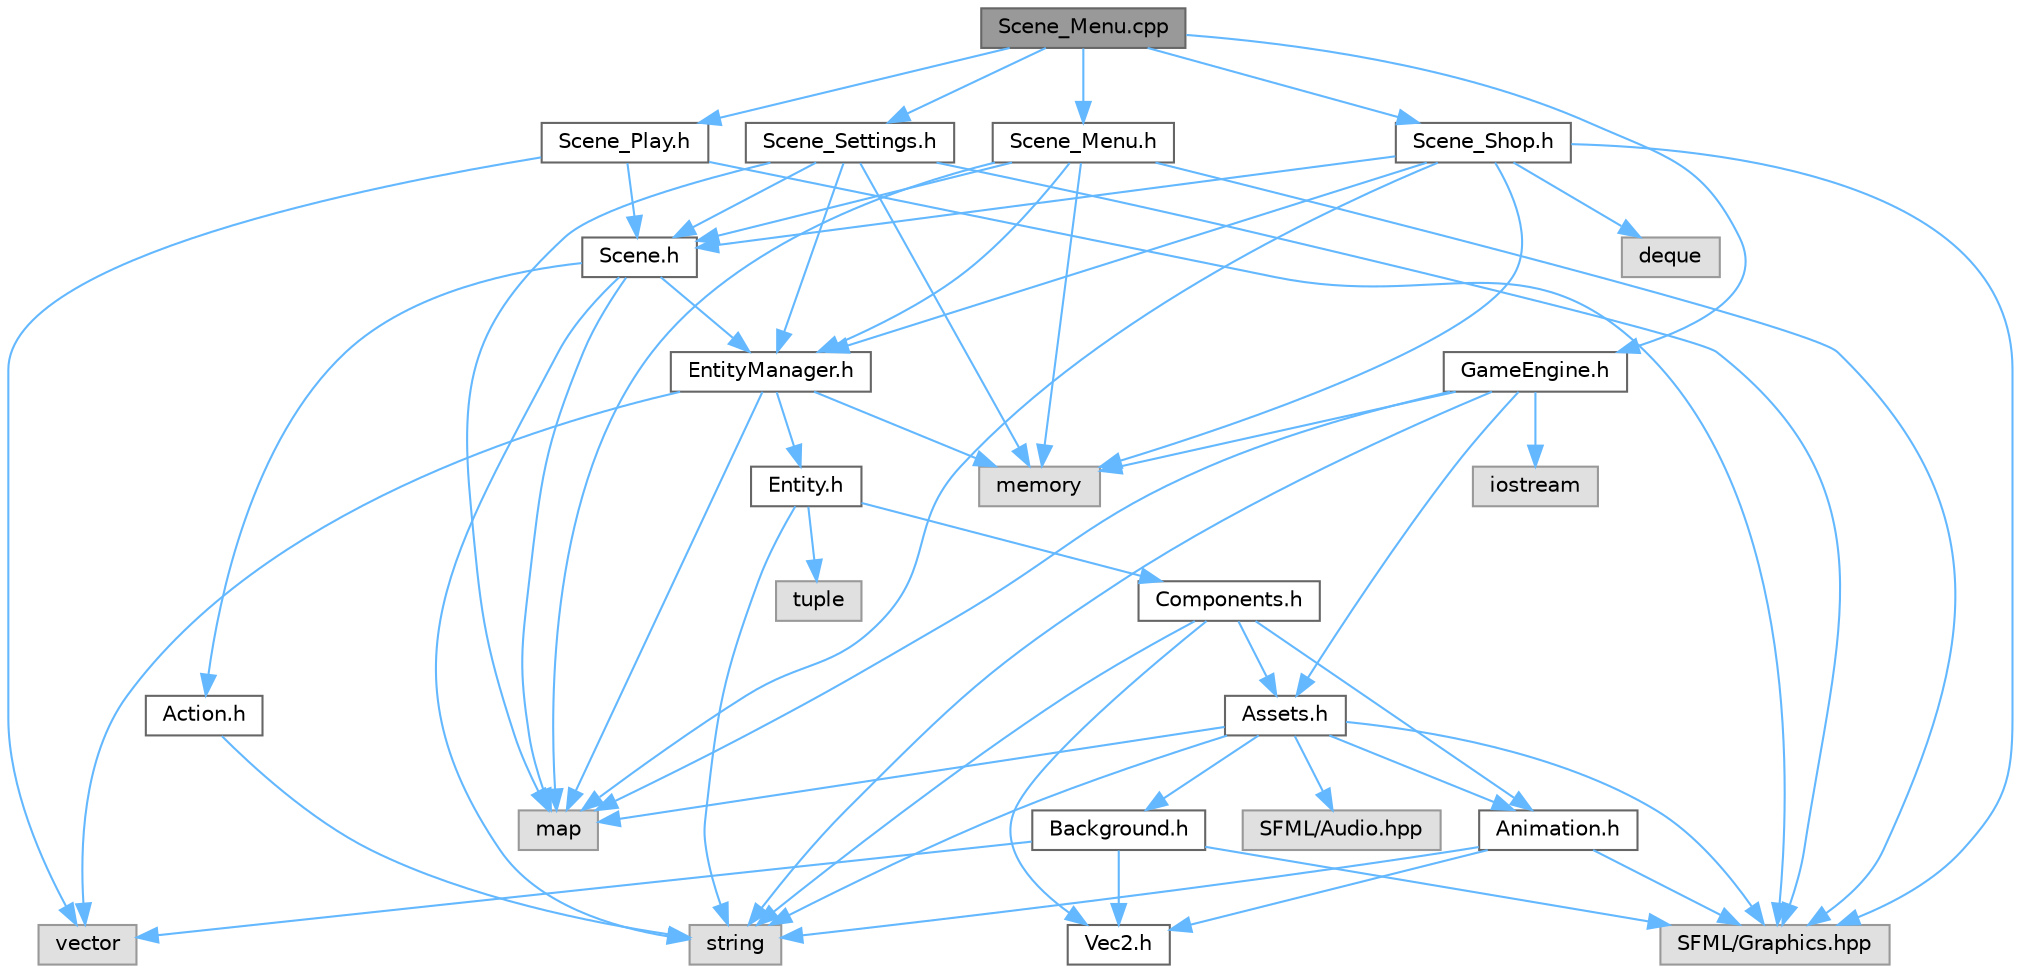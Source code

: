 digraph "Scene_Menu.cpp"
{
 // LATEX_PDF_SIZE
  bgcolor="transparent";
  edge [fontname=Helvetica,fontsize=10,labelfontname=Helvetica,labelfontsize=10];
  node [fontname=Helvetica,fontsize=10,shape=box,height=0.2,width=0.4];
  Node1 [id="Node000001",label="Scene_Menu.cpp",height=0.2,width=0.4,color="gray40", fillcolor="grey60", style="filled", fontcolor="black",tooltip=" "];
  Node1 -> Node2 [id="edge58_Node000001_Node000002",color="steelblue1",style="solid",tooltip=" "];
  Node2 [id="Node000002",label="Scene_Menu.h",height=0.2,width=0.4,color="grey40", fillcolor="white", style="filled",URL="$_scene___menu_8h.html",tooltip=" "];
  Node2 -> Node3 [id="edge59_Node000002_Node000003",color="steelblue1",style="solid",tooltip=" "];
  Node3 [id="Node000003",label="Scene.h",height=0.2,width=0.4,color="grey40", fillcolor="white", style="filled",URL="$_scene_8h.html",tooltip=" "];
  Node3 -> Node4 [id="edge60_Node000003_Node000004",color="steelblue1",style="solid",tooltip=" "];
  Node4 [id="Node000004",label="map",height=0.2,width=0.4,color="grey60", fillcolor="#E0E0E0", style="filled",tooltip=" "];
  Node3 -> Node5 [id="edge61_Node000003_Node000005",color="steelblue1",style="solid",tooltip=" "];
  Node5 [id="Node000005",label="string",height=0.2,width=0.4,color="grey60", fillcolor="#E0E0E0", style="filled",tooltip=" "];
  Node3 -> Node6 [id="edge62_Node000003_Node000006",color="steelblue1",style="solid",tooltip=" "];
  Node6 [id="Node000006",label="Action.h",height=0.2,width=0.4,color="grey40", fillcolor="white", style="filled",URL="$_action_8h.html",tooltip=" "];
  Node6 -> Node5 [id="edge63_Node000006_Node000005",color="steelblue1",style="solid",tooltip=" "];
  Node3 -> Node7 [id="edge64_Node000003_Node000007",color="steelblue1",style="solid",tooltip=" "];
  Node7 [id="Node000007",label="EntityManager.h",height=0.2,width=0.4,color="grey40", fillcolor="white", style="filled",URL="$_entity_manager_8h.html",tooltip=" "];
  Node7 -> Node8 [id="edge65_Node000007_Node000008",color="steelblue1",style="solid",tooltip=" "];
  Node8 [id="Node000008",label="vector",height=0.2,width=0.4,color="grey60", fillcolor="#E0E0E0", style="filled",tooltip=" "];
  Node7 -> Node9 [id="edge66_Node000007_Node000009",color="steelblue1",style="solid",tooltip=" "];
  Node9 [id="Node000009",label="memory",height=0.2,width=0.4,color="grey60", fillcolor="#E0E0E0", style="filled",tooltip=" "];
  Node7 -> Node4 [id="edge67_Node000007_Node000004",color="steelblue1",style="solid",tooltip=" "];
  Node7 -> Node10 [id="edge68_Node000007_Node000010",color="steelblue1",style="solid",tooltip=" "];
  Node10 [id="Node000010",label="Entity.h",height=0.2,width=0.4,color="grey40", fillcolor="white", style="filled",URL="$_entity_8h.html",tooltip=" "];
  Node10 -> Node11 [id="edge69_Node000010_Node000011",color="steelblue1",style="solid",tooltip=" "];
  Node11 [id="Node000011",label="Components.h",height=0.2,width=0.4,color="grey40", fillcolor="white", style="filled",URL="$_components_8h.html",tooltip=" "];
  Node11 -> Node12 [id="edge70_Node000011_Node000012",color="steelblue1",style="solid",tooltip=" "];
  Node12 [id="Node000012",label="Animation.h",height=0.2,width=0.4,color="grey40", fillcolor="white", style="filled",URL="$_animation_8h.html",tooltip=" "];
  Node12 -> Node13 [id="edge71_Node000012_Node000013",color="steelblue1",style="solid",tooltip=" "];
  Node13 [id="Node000013",label="SFML/Graphics.hpp",height=0.2,width=0.4,color="grey60", fillcolor="#E0E0E0", style="filled",tooltip=" "];
  Node12 -> Node14 [id="edge72_Node000012_Node000014",color="steelblue1",style="solid",tooltip=" "];
  Node14 [id="Node000014",label="Vec2.h",height=0.2,width=0.4,color="grey40", fillcolor="white", style="filled",URL="$_vec2_8h.html",tooltip=" "];
  Node12 -> Node5 [id="edge73_Node000012_Node000005",color="steelblue1",style="solid",tooltip=" "];
  Node11 -> Node15 [id="edge74_Node000011_Node000015",color="steelblue1",style="solid",tooltip=" "];
  Node15 [id="Node000015",label="Assets.h",height=0.2,width=0.4,color="grey40", fillcolor="white", style="filled",URL="$_assets_8h.html",tooltip=" "];
  Node15 -> Node4 [id="edge75_Node000015_Node000004",color="steelblue1",style="solid",tooltip=" "];
  Node15 -> Node5 [id="edge76_Node000015_Node000005",color="steelblue1",style="solid",tooltip=" "];
  Node15 -> Node13 [id="edge77_Node000015_Node000013",color="steelblue1",style="solid",tooltip=" "];
  Node15 -> Node16 [id="edge78_Node000015_Node000016",color="steelblue1",style="solid",tooltip=" "];
  Node16 [id="Node000016",label="SFML/Audio.hpp",height=0.2,width=0.4,color="grey60", fillcolor="#E0E0E0", style="filled",tooltip=" "];
  Node15 -> Node12 [id="edge79_Node000015_Node000012",color="steelblue1",style="solid",tooltip=" "];
  Node15 -> Node17 [id="edge80_Node000015_Node000017",color="steelblue1",style="solid",tooltip=" "];
  Node17 [id="Node000017",label="Background.h",height=0.2,width=0.4,color="grey40", fillcolor="white", style="filled",URL="$_background_8h.html",tooltip=" "];
  Node17 -> Node13 [id="edge81_Node000017_Node000013",color="steelblue1",style="solid",tooltip=" "];
  Node17 -> Node14 [id="edge82_Node000017_Node000014",color="steelblue1",style="solid",tooltip=" "];
  Node17 -> Node8 [id="edge83_Node000017_Node000008",color="steelblue1",style="solid",tooltip=" "];
  Node11 -> Node14 [id="edge84_Node000011_Node000014",color="steelblue1",style="solid",tooltip=" "];
  Node11 -> Node5 [id="edge85_Node000011_Node000005",color="steelblue1",style="solid",tooltip=" "];
  Node10 -> Node5 [id="edge86_Node000010_Node000005",color="steelblue1",style="solid",tooltip=" "];
  Node10 -> Node18 [id="edge87_Node000010_Node000018",color="steelblue1",style="solid",tooltip=" "];
  Node18 [id="Node000018",label="tuple",height=0.2,width=0.4,color="grey60", fillcolor="#E0E0E0", style="filled",tooltip=" "];
  Node2 -> Node4 [id="edge88_Node000002_Node000004",color="steelblue1",style="solid",tooltip=" "];
  Node2 -> Node9 [id="edge89_Node000002_Node000009",color="steelblue1",style="solid",tooltip=" "];
  Node2 -> Node13 [id="edge90_Node000002_Node000013",color="steelblue1",style="solid",tooltip=" "];
  Node2 -> Node7 [id="edge91_Node000002_Node000007",color="steelblue1",style="solid",tooltip=" "];
  Node1 -> Node19 [id="edge92_Node000001_Node000019",color="steelblue1",style="solid",tooltip=" "];
  Node19 [id="Node000019",label="Scene_Shop.h",height=0.2,width=0.4,color="grey40", fillcolor="white", style="filled",URL="$_scene___shop_8h.html",tooltip=" "];
  Node19 -> Node3 [id="edge93_Node000019_Node000003",color="steelblue1",style="solid",tooltip=" "];
  Node19 -> Node4 [id="edge94_Node000019_Node000004",color="steelblue1",style="solid",tooltip=" "];
  Node19 -> Node9 [id="edge95_Node000019_Node000009",color="steelblue1",style="solid",tooltip=" "];
  Node19 -> Node20 [id="edge96_Node000019_Node000020",color="steelblue1",style="solid",tooltip=" "];
  Node20 [id="Node000020",label="deque",height=0.2,width=0.4,color="grey60", fillcolor="#E0E0E0", style="filled",tooltip=" "];
  Node19 -> Node13 [id="edge97_Node000019_Node000013",color="steelblue1",style="solid",tooltip=" "];
  Node19 -> Node7 [id="edge98_Node000019_Node000007",color="steelblue1",style="solid",tooltip=" "];
  Node1 -> Node21 [id="edge99_Node000001_Node000021",color="steelblue1",style="solid",tooltip=" "];
  Node21 [id="Node000021",label="Scene_Settings.h",height=0.2,width=0.4,color="grey40", fillcolor="white", style="filled",URL="$_scene___settings_8h.html",tooltip=" "];
  Node21 -> Node7 [id="edge100_Node000021_Node000007",color="steelblue1",style="solid",tooltip=" "];
  Node21 -> Node3 [id="edge101_Node000021_Node000003",color="steelblue1",style="solid",tooltip=" "];
  Node21 -> Node4 [id="edge102_Node000021_Node000004",color="steelblue1",style="solid",tooltip=" "];
  Node21 -> Node9 [id="edge103_Node000021_Node000009",color="steelblue1",style="solid",tooltip=" "];
  Node21 -> Node13 [id="edge104_Node000021_Node000013",color="steelblue1",style="solid",tooltip=" "];
  Node1 -> Node22 [id="edge105_Node000001_Node000022",color="steelblue1",style="solid",tooltip=" "];
  Node22 [id="Node000022",label="Scene_Play.h",height=0.2,width=0.4,color="grey40", fillcolor="white", style="filled",URL="$_scene___play_8h.html",tooltip=" "];
  Node22 -> Node3 [id="edge106_Node000022_Node000003",color="steelblue1",style="solid",tooltip=" "];
  Node22 -> Node8 [id="edge107_Node000022_Node000008",color="steelblue1",style="solid",tooltip=" "];
  Node22 -> Node13 [id="edge108_Node000022_Node000013",color="steelblue1",style="solid",tooltip=" "];
  Node1 -> Node23 [id="edge109_Node000001_Node000023",color="steelblue1",style="solid",tooltip=" "];
  Node23 [id="Node000023",label="GameEngine.h",height=0.2,width=0.4,color="grey40", fillcolor="white", style="filled",URL="$_game_engine_8h.html",tooltip=" "];
  Node23 -> Node15 [id="edge110_Node000023_Node000015",color="steelblue1",style="solid",tooltip=" "];
  Node23 -> Node9 [id="edge111_Node000023_Node000009",color="steelblue1",style="solid",tooltip=" "];
  Node23 -> Node4 [id="edge112_Node000023_Node000004",color="steelblue1",style="solid",tooltip=" "];
  Node23 -> Node5 [id="edge113_Node000023_Node000005",color="steelblue1",style="solid",tooltip=" "];
  Node23 -> Node24 [id="edge114_Node000023_Node000024",color="steelblue1",style="solid",tooltip=" "];
  Node24 [id="Node000024",label="iostream",height=0.2,width=0.4,color="grey60", fillcolor="#E0E0E0", style="filled",tooltip=" "];
}
